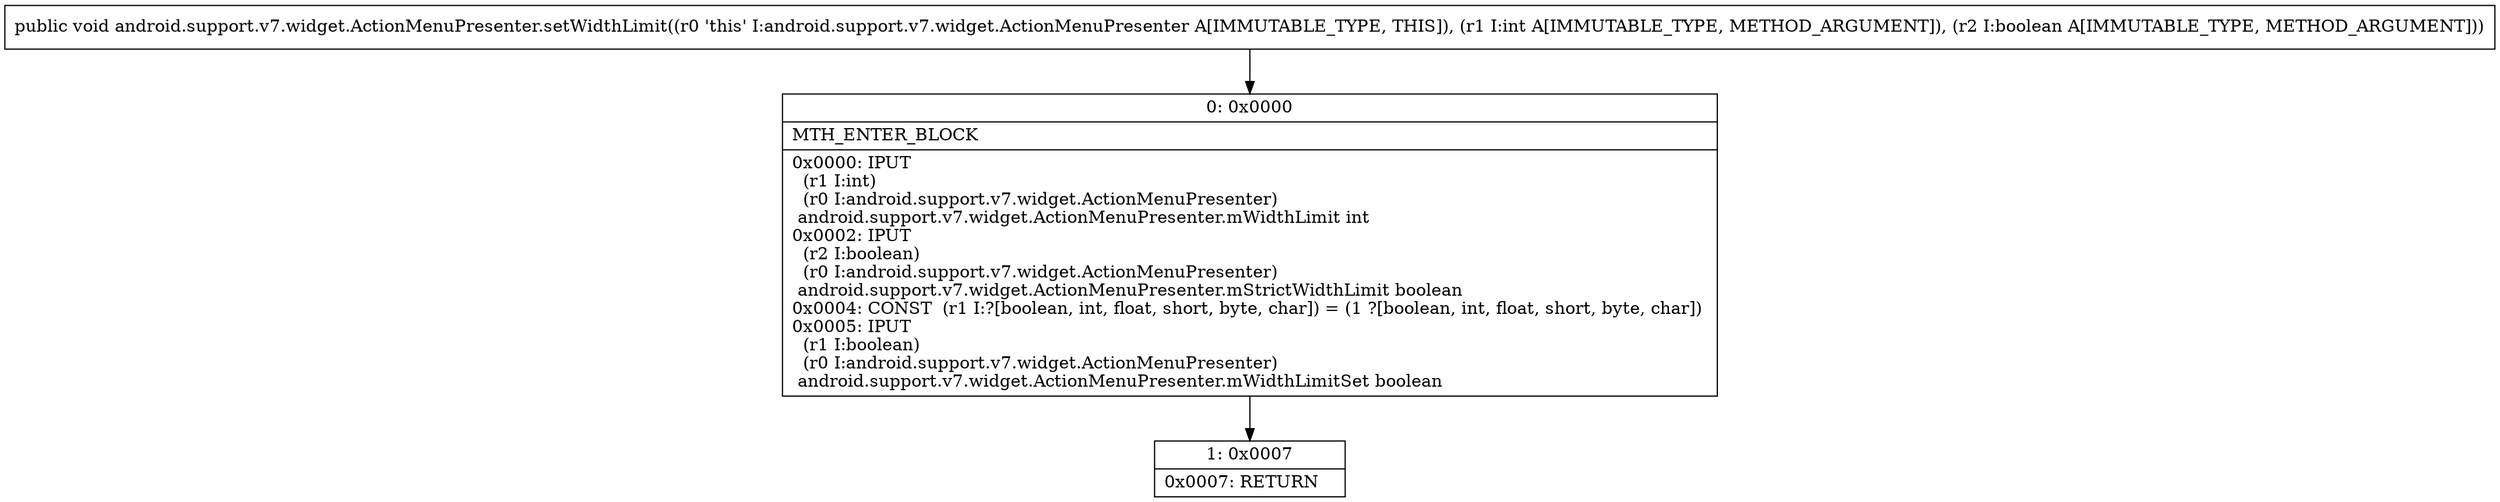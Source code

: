 digraph "CFG forandroid.support.v7.widget.ActionMenuPresenter.setWidthLimit(IZ)V" {
Node_0 [shape=record,label="{0\:\ 0x0000|MTH_ENTER_BLOCK\l|0x0000: IPUT  \l  (r1 I:int)\l  (r0 I:android.support.v7.widget.ActionMenuPresenter)\l android.support.v7.widget.ActionMenuPresenter.mWidthLimit int \l0x0002: IPUT  \l  (r2 I:boolean)\l  (r0 I:android.support.v7.widget.ActionMenuPresenter)\l android.support.v7.widget.ActionMenuPresenter.mStrictWidthLimit boolean \l0x0004: CONST  (r1 I:?[boolean, int, float, short, byte, char]) = (1 ?[boolean, int, float, short, byte, char]) \l0x0005: IPUT  \l  (r1 I:boolean)\l  (r0 I:android.support.v7.widget.ActionMenuPresenter)\l android.support.v7.widget.ActionMenuPresenter.mWidthLimitSet boolean \l}"];
Node_1 [shape=record,label="{1\:\ 0x0007|0x0007: RETURN   \l}"];
MethodNode[shape=record,label="{public void android.support.v7.widget.ActionMenuPresenter.setWidthLimit((r0 'this' I:android.support.v7.widget.ActionMenuPresenter A[IMMUTABLE_TYPE, THIS]), (r1 I:int A[IMMUTABLE_TYPE, METHOD_ARGUMENT]), (r2 I:boolean A[IMMUTABLE_TYPE, METHOD_ARGUMENT])) }"];
MethodNode -> Node_0;
Node_0 -> Node_1;
}

